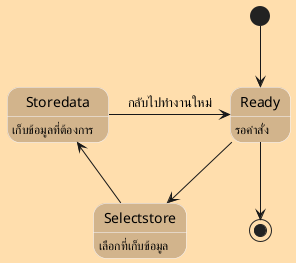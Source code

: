 @startuml store Data
skinparam BackgroundColor navajowhite
skinparam Shadowing false
skinparam state{
    BackgroundColor tan
    BorderColor ghostwhite
}
[*] --> Ready
Ready : รอคำสั่ง
Ready --> Selectstore
Selectstore : เลือกที่เก็บข้อมูล
Selectstore--> Storedata
Storedata : เก็บข้อมูลที่ต้องการ
Storedata -right-> Ready : กลับไปทำงานใหม่
Ready -->[*] 


@enduml